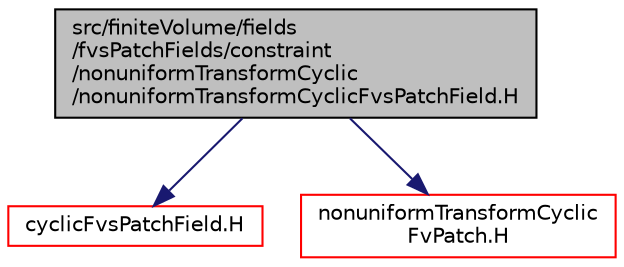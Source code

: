digraph "src/finiteVolume/fields/fvsPatchFields/constraint/nonuniformTransformCyclic/nonuniformTransformCyclicFvsPatchField.H"
{
  bgcolor="transparent";
  edge [fontname="Helvetica",fontsize="10",labelfontname="Helvetica",labelfontsize="10"];
  node [fontname="Helvetica",fontsize="10",shape=record];
  Node1 [label="src/finiteVolume/fields\l/fvsPatchFields/constraint\l/nonuniformTransformCyclic\l/nonuniformTransformCyclicFvsPatchField.H",height=0.2,width=0.4,color="black", fillcolor="grey75", style="filled", fontcolor="black"];
  Node1 -> Node2 [color="midnightblue",fontsize="10",style="solid",fontname="Helvetica"];
  Node2 [label="cyclicFvsPatchField.H",height=0.2,width=0.4,color="red",URL="$a05541.html"];
  Node1 -> Node3 [color="midnightblue",fontsize="10",style="solid",fontname="Helvetica"];
  Node3 [label="nonuniformTransformCyclic\lFvPatch.H",height=0.2,width=0.4,color="red",URL="$a05899.html"];
}
